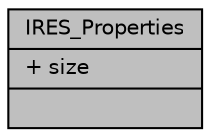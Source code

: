 digraph "IRES_Properties"
{
  edge [fontname="Helvetica",fontsize="10",labelfontname="Helvetica",labelfontsize="10"];
  node [fontname="Helvetica",fontsize="10",shape=record];
  Node1 [label="{IRES_Properties\n|+ size\l|}",height=0.2,width=0.4,color="black", fillcolor="grey75", style="filled", fontcolor="black"];
}
